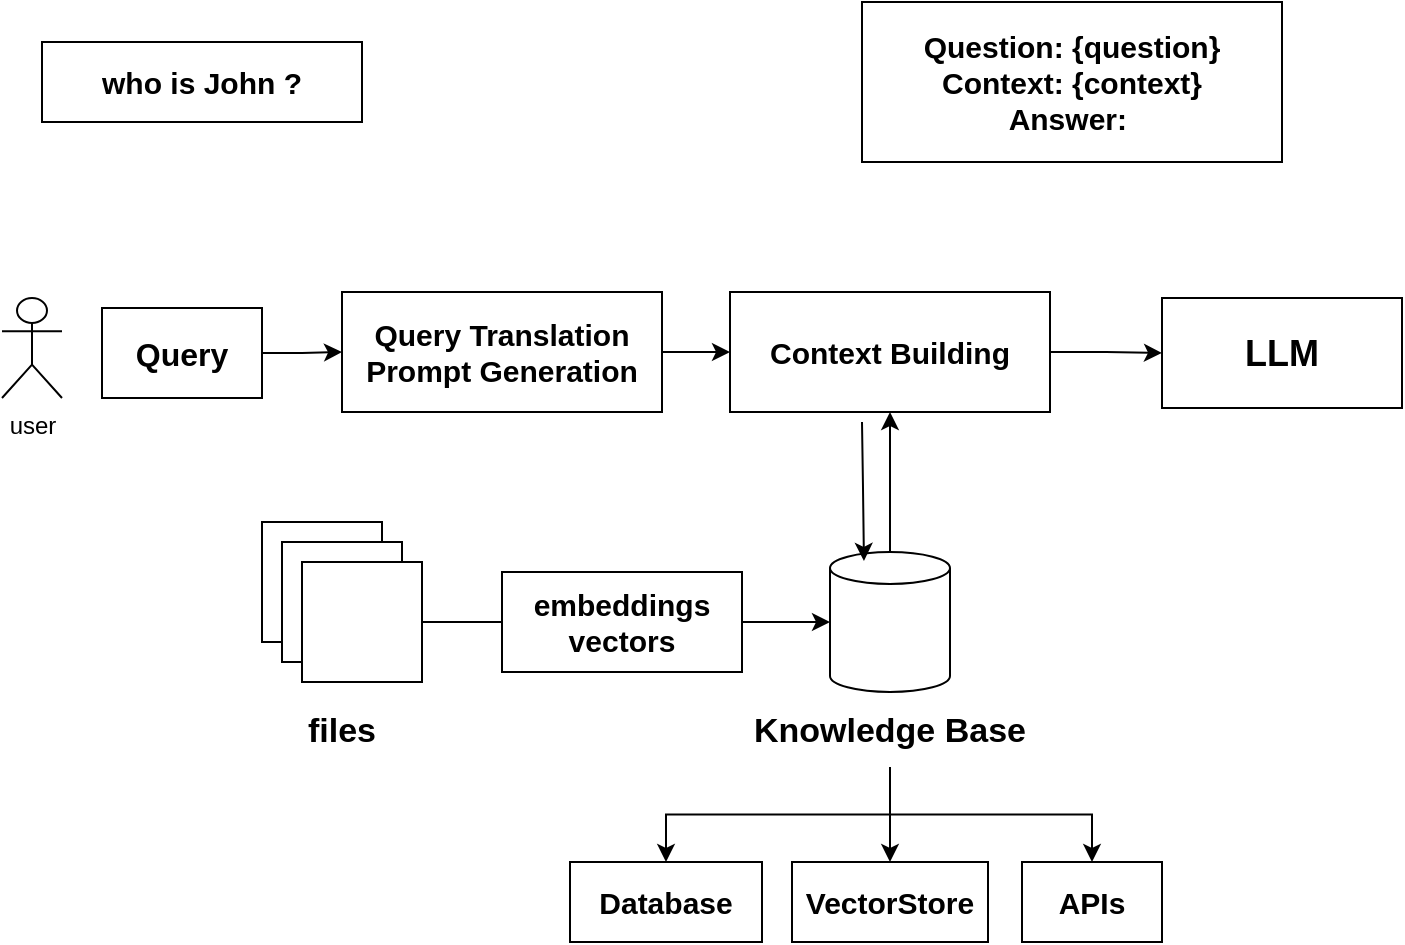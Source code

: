 <mxfile version="25.0.2" pages="2">
  <diagram name="Page-1" id="UjOHUNxPGSwp-1deA43y">
    <mxGraphModel dx="1242" dy="822" grid="1" gridSize="10" guides="1" tooltips="1" connect="1" arrows="1" fold="1" page="1" pageScale="1" pageWidth="827" pageHeight="1169" math="0" shadow="0">
      <root>
        <mxCell id="0" />
        <mxCell id="1" parent="0" />
        <mxCell id="1ViopwB_VYeIhNxWPcku-1" value="user" style="shape=umlActor;verticalLabelPosition=bottom;verticalAlign=top;html=1;outlineConnect=0;" parent="1" vertex="1">
          <mxGeometry x="50" y="338" width="30" height="50" as="geometry" />
        </mxCell>
        <mxCell id="1ViopwB_VYeIhNxWPcku-3" value="LLM" style="rounded=0;whiteSpace=wrap;html=1;fontStyle=1;fontSize=18;" parent="1" vertex="1">
          <mxGeometry x="630" y="338" width="120" height="55" as="geometry" />
        </mxCell>
        <mxCell id="1ViopwB_VYeIhNxWPcku-24" style="edgeStyle=orthogonalEdgeStyle;rounded=0;orthogonalLoop=1;jettySize=auto;html=1;entryX=0;entryY=0.5;entryDx=0;entryDy=0;" parent="1" source="1ViopwB_VYeIhNxWPcku-5" target="1ViopwB_VYeIhNxWPcku-17" edge="1">
          <mxGeometry relative="1" as="geometry" />
        </mxCell>
        <mxCell id="1ViopwB_VYeIhNxWPcku-5" value="Query" style="rounded=0;whiteSpace=wrap;html=1;fontStyle=1;fontSize=16;" parent="1" vertex="1">
          <mxGeometry x="100" y="343" width="80" height="45" as="geometry" />
        </mxCell>
        <mxCell id="1ViopwB_VYeIhNxWPcku-22" style="edgeStyle=orthogonalEdgeStyle;rounded=0;orthogonalLoop=1;jettySize=auto;html=1;entryX=0.5;entryY=1;entryDx=0;entryDy=0;" parent="1" source="1ViopwB_VYeIhNxWPcku-7" target="1ViopwB_VYeIhNxWPcku-18" edge="1">
          <mxGeometry relative="1" as="geometry" />
        </mxCell>
        <mxCell id="1ViopwB_VYeIhNxWPcku-7" value="" style="shape=cylinder3;whiteSpace=wrap;html=1;boundedLbl=1;backgroundOutline=1;size=8;" parent="1" vertex="1">
          <mxGeometry x="464" y="465" width="60" height="70" as="geometry" />
        </mxCell>
        <mxCell id="1ViopwB_VYeIhNxWPcku-29" style="edgeStyle=orthogonalEdgeStyle;rounded=0;orthogonalLoop=1;jettySize=auto;html=1;" parent="1" source="1ViopwB_VYeIhNxWPcku-8" target="1ViopwB_VYeIhNxWPcku-27" edge="1">
          <mxGeometry relative="1" as="geometry" />
        </mxCell>
        <mxCell id="1ViopwB_VYeIhNxWPcku-30" style="edgeStyle=orthogonalEdgeStyle;rounded=0;orthogonalLoop=1;jettySize=auto;html=1;entryX=0.5;entryY=0;entryDx=0;entryDy=0;" parent="1" source="1ViopwB_VYeIhNxWPcku-8" target="1ViopwB_VYeIhNxWPcku-26" edge="1">
          <mxGeometry relative="1" as="geometry" />
        </mxCell>
        <mxCell id="1ViopwB_VYeIhNxWPcku-31" style="edgeStyle=orthogonalEdgeStyle;rounded=0;orthogonalLoop=1;jettySize=auto;html=1;entryX=0.5;entryY=0;entryDx=0;entryDy=0;" parent="1" source="1ViopwB_VYeIhNxWPcku-8" target="1ViopwB_VYeIhNxWPcku-28" edge="1">
          <mxGeometry relative="1" as="geometry" />
        </mxCell>
        <mxCell id="1ViopwB_VYeIhNxWPcku-8" value="Knowledge Base" style="text;html=1;align=center;verticalAlign=middle;whiteSpace=wrap;rounded=0;fontStyle=1;fontSize=17;" parent="1" vertex="1">
          <mxGeometry x="414" y="537.5" width="160" height="35" as="geometry" />
        </mxCell>
        <mxCell id="1ViopwB_VYeIhNxWPcku-9" value="" style="rounded=0;whiteSpace=wrap;html=1;" parent="1" vertex="1">
          <mxGeometry x="180" y="450" width="60" height="60" as="geometry" />
        </mxCell>
        <mxCell id="1ViopwB_VYeIhNxWPcku-10" value="" style="rounded=0;whiteSpace=wrap;html=1;" parent="1" vertex="1">
          <mxGeometry x="190" y="460" width="60" height="60" as="geometry" />
        </mxCell>
        <mxCell id="1ViopwB_VYeIhNxWPcku-12" style="edgeStyle=orthogonalEdgeStyle;rounded=0;orthogonalLoop=1;jettySize=auto;html=1;" parent="1" source="1ViopwB_VYeIhNxWPcku-11" target="1ViopwB_VYeIhNxWPcku-7" edge="1">
          <mxGeometry relative="1" as="geometry" />
        </mxCell>
        <mxCell id="1ViopwB_VYeIhNxWPcku-11" value="" style="rounded=0;whiteSpace=wrap;html=1;" parent="1" vertex="1">
          <mxGeometry x="200" y="470" width="60" height="60" as="geometry" />
        </mxCell>
        <mxCell id="1ViopwB_VYeIhNxWPcku-13" value="files" style="text;html=1;align=center;verticalAlign=middle;whiteSpace=wrap;rounded=0;fontStyle=1;fontSize=17;" parent="1" vertex="1">
          <mxGeometry x="185" y="530" width="70" height="50" as="geometry" />
        </mxCell>
        <mxCell id="1ViopwB_VYeIhNxWPcku-19" style="edgeStyle=orthogonalEdgeStyle;rounded=0;orthogonalLoop=1;jettySize=auto;html=1;entryX=0;entryY=0.5;entryDx=0;entryDy=0;" parent="1" source="1ViopwB_VYeIhNxWPcku-17" target="1ViopwB_VYeIhNxWPcku-18" edge="1">
          <mxGeometry relative="1" as="geometry" />
        </mxCell>
        <mxCell id="1ViopwB_VYeIhNxWPcku-17" value="Query Translation&lt;div&gt;Prompt Generation&lt;/div&gt;" style="rounded=0;whiteSpace=wrap;html=1;fontStyle=1;fontSize=15;" parent="1" vertex="1">
          <mxGeometry x="220" y="335" width="160" height="60" as="geometry" />
        </mxCell>
        <mxCell id="1ViopwB_VYeIhNxWPcku-23" style="edgeStyle=orthogonalEdgeStyle;rounded=0;orthogonalLoop=1;jettySize=auto;html=1;" parent="1" source="1ViopwB_VYeIhNxWPcku-18" target="1ViopwB_VYeIhNxWPcku-3" edge="1">
          <mxGeometry relative="1" as="geometry" />
        </mxCell>
        <mxCell id="1ViopwB_VYeIhNxWPcku-18" value="Context Building" style="rounded=0;whiteSpace=wrap;html=1;fontStyle=1;fontSize=15;" parent="1" vertex="1">
          <mxGeometry x="414" y="335" width="160" height="60" as="geometry" />
        </mxCell>
        <mxCell id="1ViopwB_VYeIhNxWPcku-20" style="edgeStyle=orthogonalEdgeStyle;rounded=0;orthogonalLoop=1;jettySize=auto;html=1;entryX=0.283;entryY=0.064;entryDx=0;entryDy=0;entryPerimeter=0;" parent="1" target="1ViopwB_VYeIhNxWPcku-7" edge="1">
          <mxGeometry relative="1" as="geometry">
            <mxPoint x="480" y="400" as="sourcePoint" />
          </mxGeometry>
        </mxCell>
        <mxCell id="1ViopwB_VYeIhNxWPcku-26" value="Database" style="rounded=0;whiteSpace=wrap;html=1;fontStyle=1;fontSize=15;" parent="1" vertex="1">
          <mxGeometry x="334" y="620" width="96" height="40" as="geometry" />
        </mxCell>
        <mxCell id="1ViopwB_VYeIhNxWPcku-27" value="VectorStore" style="rounded=0;whiteSpace=wrap;html=1;fontStyle=1;fontSize=15;" parent="1" vertex="1">
          <mxGeometry x="445" y="620" width="98" height="40" as="geometry" />
        </mxCell>
        <mxCell id="1ViopwB_VYeIhNxWPcku-28" value="APIs" style="rounded=0;whiteSpace=wrap;html=1;fontStyle=1;fontSize=15;" parent="1" vertex="1">
          <mxGeometry x="560" y="620" width="70" height="40" as="geometry" />
        </mxCell>
        <mxCell id="1ViopwB_VYeIhNxWPcku-32" value="Question: {question}&lt;div&gt;Context: {context}&lt;/div&gt;&lt;div&gt;Answer:&amp;nbsp;&lt;/div&gt;" style="rounded=0;whiteSpace=wrap;html=1;fontStyle=1;fontSize=15;" parent="1" vertex="1">
          <mxGeometry x="480" y="190" width="210" height="80" as="geometry" />
        </mxCell>
        <mxCell id="1ViopwB_VYeIhNxWPcku-33" value="who is John ?" style="rounded=0;whiteSpace=wrap;html=1;fontStyle=1;fontSize=15;" parent="1" vertex="1">
          <mxGeometry x="70" y="210" width="160" height="40" as="geometry" />
        </mxCell>
        <mxCell id="1ViopwB_VYeIhNxWPcku-34" value="embeddings&lt;div&gt;vectors&lt;/div&gt;" style="rounded=0;whiteSpace=wrap;html=1;fontStyle=1;fontSize=15;" parent="1" vertex="1">
          <mxGeometry x="300" y="475" width="120" height="50" as="geometry" />
        </mxCell>
      </root>
    </mxGraphModel>
  </diagram>
  <diagram id="mRxwI2gy9SBqMmO4tC0B" name="Page-2">
    <mxGraphModel dx="1242" dy="822" grid="1" gridSize="10" guides="1" tooltips="1" connect="1" arrows="1" fold="1" page="1" pageScale="1" pageWidth="827" pageHeight="1169" math="0" shadow="0">
      <root>
        <mxCell id="0" />
        <mxCell id="1" parent="0" />
        <mxCell id="z0bCloH47V2zKBZIUGbt-1" value="user" style="shape=umlActor;verticalLabelPosition=bottom;verticalAlign=top;html=1;outlineConnect=0;" vertex="1" parent="1">
          <mxGeometry x="34" y="277" width="30" height="50" as="geometry" />
        </mxCell>
        <mxCell id="z0bCloH47V2zKBZIUGbt-29" style="edgeStyle=orthogonalEdgeStyle;rounded=0;orthogonalLoop=1;jettySize=auto;html=1;entryX=0.5;entryY=0;entryDx=0;entryDy=0;" edge="1" parent="1" source="z0bCloH47V2zKBZIUGbt-2" target="z0bCloH47V2zKBZIUGbt-28">
          <mxGeometry relative="1" as="geometry" />
        </mxCell>
        <mxCell id="z0bCloH47V2zKBZIUGbt-2" value="LLM" style="rounded=0;whiteSpace=wrap;html=1;fontStyle=1;fontSize=18;" vertex="1" parent="1">
          <mxGeometry x="470" y="276.5" width="120" height="58" as="geometry" />
        </mxCell>
        <mxCell id="z0bCloH47V2zKBZIUGbt-3" style="edgeStyle=orthogonalEdgeStyle;rounded=0;orthogonalLoop=1;jettySize=auto;html=1;entryX=0;entryY=0.5;entryDx=0;entryDy=0;" edge="1" parent="1" source="z0bCloH47V2zKBZIUGbt-4" target="z0bCloH47V2zKBZIUGbt-17">
          <mxGeometry relative="1" as="geometry" />
        </mxCell>
        <mxCell id="z0bCloH47V2zKBZIUGbt-4" value="question" style="rounded=0;whiteSpace=wrap;html=1;fontStyle=1;fontSize=16;" vertex="1" parent="1">
          <mxGeometry x="84" y="283" width="110" height="45" as="geometry" />
        </mxCell>
        <mxCell id="z0bCloH47V2zKBZIUGbt-32" style="edgeStyle=orthogonalEdgeStyle;rounded=0;orthogonalLoop=1;jettySize=auto;html=1;" edge="1" parent="1" source="z0bCloH47V2zKBZIUGbt-6" target="z0bCloH47V2zKBZIUGbt-31">
          <mxGeometry relative="1" as="geometry" />
        </mxCell>
        <mxCell id="z0bCloH47V2zKBZIUGbt-6" value="" style="shape=cylinder3;whiteSpace=wrap;html=1;boundedLbl=1;backgroundOutline=1;size=8;" vertex="1" parent="1">
          <mxGeometry x="500" y="460" width="60" height="70" as="geometry" />
        </mxCell>
        <mxCell id="z0bCloH47V2zKBZIUGbt-10" value="Database" style="text;html=1;align=center;verticalAlign=middle;whiteSpace=wrap;rounded=0;fontStyle=1;fontSize=17;" vertex="1" parent="1">
          <mxGeometry x="450" y="537" width="160" height="35" as="geometry" />
        </mxCell>
        <mxCell id="z0bCloH47V2zKBZIUGbt-27" style="edgeStyle=orthogonalEdgeStyle;rounded=0;orthogonalLoop=1;jettySize=auto;html=1;" edge="1" parent="1" source="z0bCloH47V2zKBZIUGbt-17" target="z0bCloH47V2zKBZIUGbt-2">
          <mxGeometry relative="1" as="geometry" />
        </mxCell>
        <mxCell id="z0bCloH47V2zKBZIUGbt-17" value="&lt;div&gt;prompt&lt;/div&gt;&lt;div&gt;question + db schema&lt;/div&gt;" style="rounded=0;whiteSpace=wrap;html=1;fontStyle=1;fontSize=15;" vertex="1" parent="1">
          <mxGeometry x="234" y="275.5" width="180" height="60" as="geometry" />
        </mxCell>
        <mxCell id="z0bCloH47V2zKBZIUGbt-28" value="db query" style="rounded=0;whiteSpace=wrap;html=1;fontStyle=1;fontSize=16;" vertex="1" parent="1">
          <mxGeometry x="475" y="380" width="110" height="45" as="geometry" />
        </mxCell>
        <mxCell id="z0bCloH47V2zKBZIUGbt-30" style="edgeStyle=orthogonalEdgeStyle;rounded=0;orthogonalLoop=1;jettySize=auto;html=1;entryX=0.5;entryY=0;entryDx=0;entryDy=0;entryPerimeter=0;" edge="1" parent="1" source="z0bCloH47V2zKBZIUGbt-28" target="z0bCloH47V2zKBZIUGbt-6">
          <mxGeometry relative="1" as="geometry" />
        </mxCell>
        <mxCell id="z0bCloH47V2zKBZIUGbt-36" style="edgeStyle=orthogonalEdgeStyle;rounded=0;orthogonalLoop=1;jettySize=auto;html=1;entryX=0.5;entryY=1;entryDx=0;entryDy=0;" edge="1" parent="1" source="z0bCloH47V2zKBZIUGbt-31" target="z0bCloH47V2zKBZIUGbt-35">
          <mxGeometry relative="1" as="geometry" />
        </mxCell>
        <mxCell id="z0bCloH47V2zKBZIUGbt-31" value="query result" style="rounded=0;whiteSpace=wrap;html=1;fontStyle=1;fontSize=16;" vertex="1" parent="1">
          <mxGeometry x="660" y="473" width="120" height="45" as="geometry" />
        </mxCell>
        <mxCell id="z0bCloH47V2zKBZIUGbt-40" style="edgeStyle=orthogonalEdgeStyle;rounded=0;orthogonalLoop=1;jettySize=auto;html=1;" edge="1" parent="1" source="z0bCloH47V2zKBZIUGbt-33" target="z0bCloH47V2zKBZIUGbt-39">
          <mxGeometry relative="1" as="geometry" />
        </mxCell>
        <mxCell id="z0bCloH47V2zKBZIUGbt-33" value="LLM" style="rounded=0;whiteSpace=wrap;html=1;fontStyle=1;fontSize=18;" vertex="1" parent="1">
          <mxGeometry x="660" y="278" width="120" height="58" as="geometry" />
        </mxCell>
        <mxCell id="z0bCloH47V2zKBZIUGbt-37" style="edgeStyle=orthogonalEdgeStyle;rounded=0;orthogonalLoop=1;jettySize=auto;html=1;" edge="1" parent="1" source="z0bCloH47V2zKBZIUGbt-35" target="z0bCloH47V2zKBZIUGbt-33">
          <mxGeometry relative="1" as="geometry" />
        </mxCell>
        <mxCell id="z0bCloH47V2zKBZIUGbt-35" value="format result&lt;div&gt;prompt&lt;/div&gt;" style="rounded=0;whiteSpace=wrap;html=1;fontStyle=1;fontSize=16;" vertex="1" parent="1">
          <mxGeometry x="660" y="380.5" width="120" height="45" as="geometry" />
        </mxCell>
        <mxCell id="z0bCloH47V2zKBZIUGbt-39" value="final result" style="rounded=0;whiteSpace=wrap;html=1;fontStyle=1;fontSize=16;" vertex="1" parent="1">
          <mxGeometry x="830" y="284.5" width="120" height="45" as="geometry" />
        </mxCell>
      </root>
    </mxGraphModel>
  </diagram>
</mxfile>
